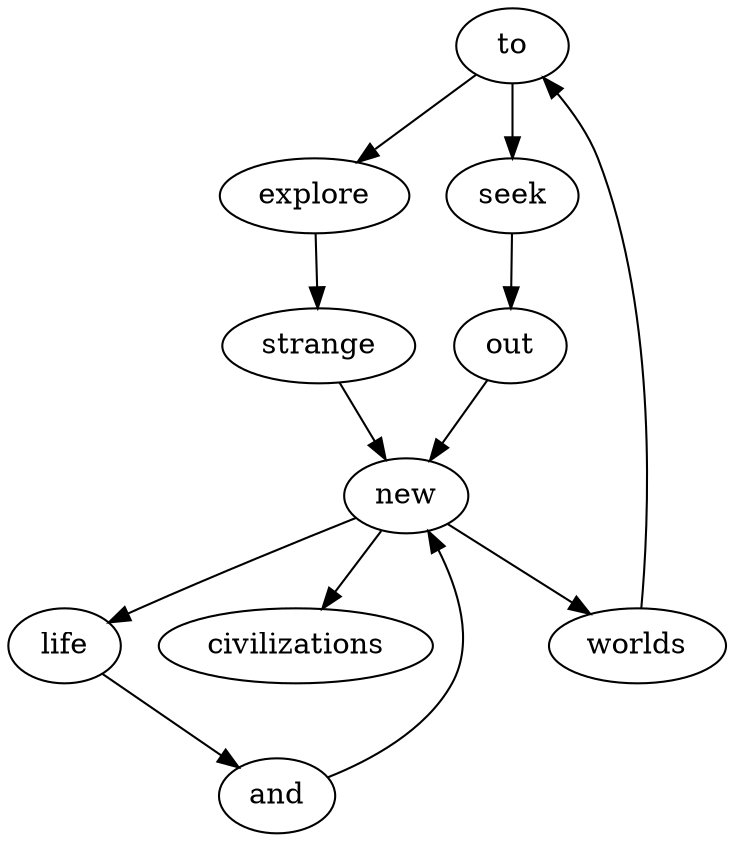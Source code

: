 digraph G {
  to -> explore;
  to -> seek;
  explore -> strange;
  strange -> new;
  new -> worlds;
  new -> life;
  new -> civilizations;
  worlds -> to;
  seek -> out;
  out -> new;
  life -> and;
  and -> new;
}